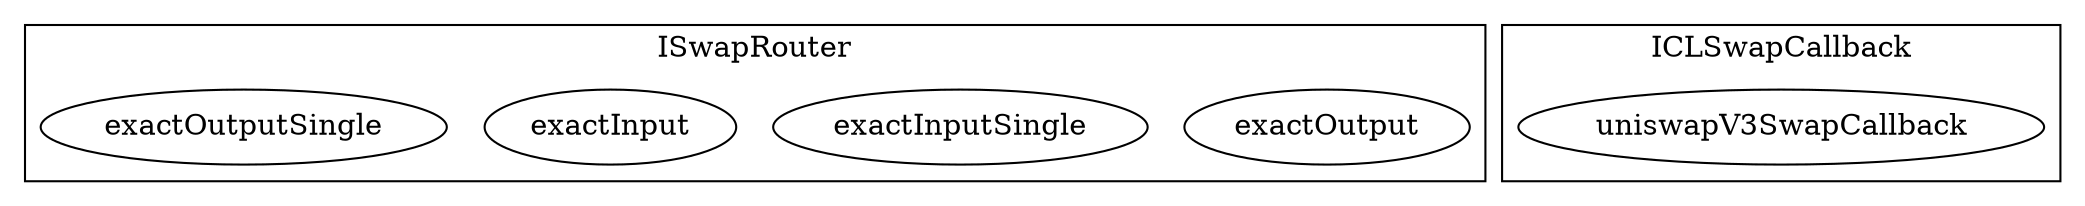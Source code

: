 strict digraph {
subgraph cluster_37438_ISwapRouter {
label = "ISwapRouter"
"37438_exactOutput" [label="exactOutput"]
"37438_exactInputSingle" [label="exactInputSingle"]
"37438_exactInput" [label="exactInput"]
"37438_exactOutputSingle" [label="exactOutputSingle"]
}subgraph cluster_37342_ICLSwapCallback {
label = "ICLSwapCallback"
"37342_uniswapV3SwapCallback" [label="uniswapV3SwapCallback"]
}subgraph cluster_solidity {
label = "[Solidity]"
}
}
